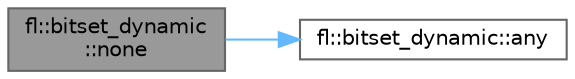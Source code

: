 digraph "fl::bitset_dynamic::none"
{
 // INTERACTIVE_SVG=YES
 // LATEX_PDF_SIZE
  bgcolor="transparent";
  edge [fontname=Helvetica,fontsize=10,labelfontname=Helvetica,labelfontsize=10];
  node [fontname=Helvetica,fontsize=10,shape=box,height=0.2,width=0.4];
  rankdir="LR";
  Node1 [id="Node000001",label="fl::bitset_dynamic\l::none",height=0.2,width=0.4,color="gray40", fillcolor="grey60", style="filled", fontcolor="black",tooltip=" "];
  Node1 -> Node2 [id="edge1_Node000001_Node000002",color="steelblue1",style="solid",tooltip=" "];
  Node2 [id="Node000002",label="fl::bitset_dynamic::any",height=0.2,width=0.4,color="grey40", fillcolor="white", style="filled",URL="$d3/d56/classfl_1_1bitset__dynamic_acb5bfa00fb9ecf8833441cf6a7028d22.html#acb5bfa00fb9ecf8833441cf6a7028d22",tooltip=" "];
}
